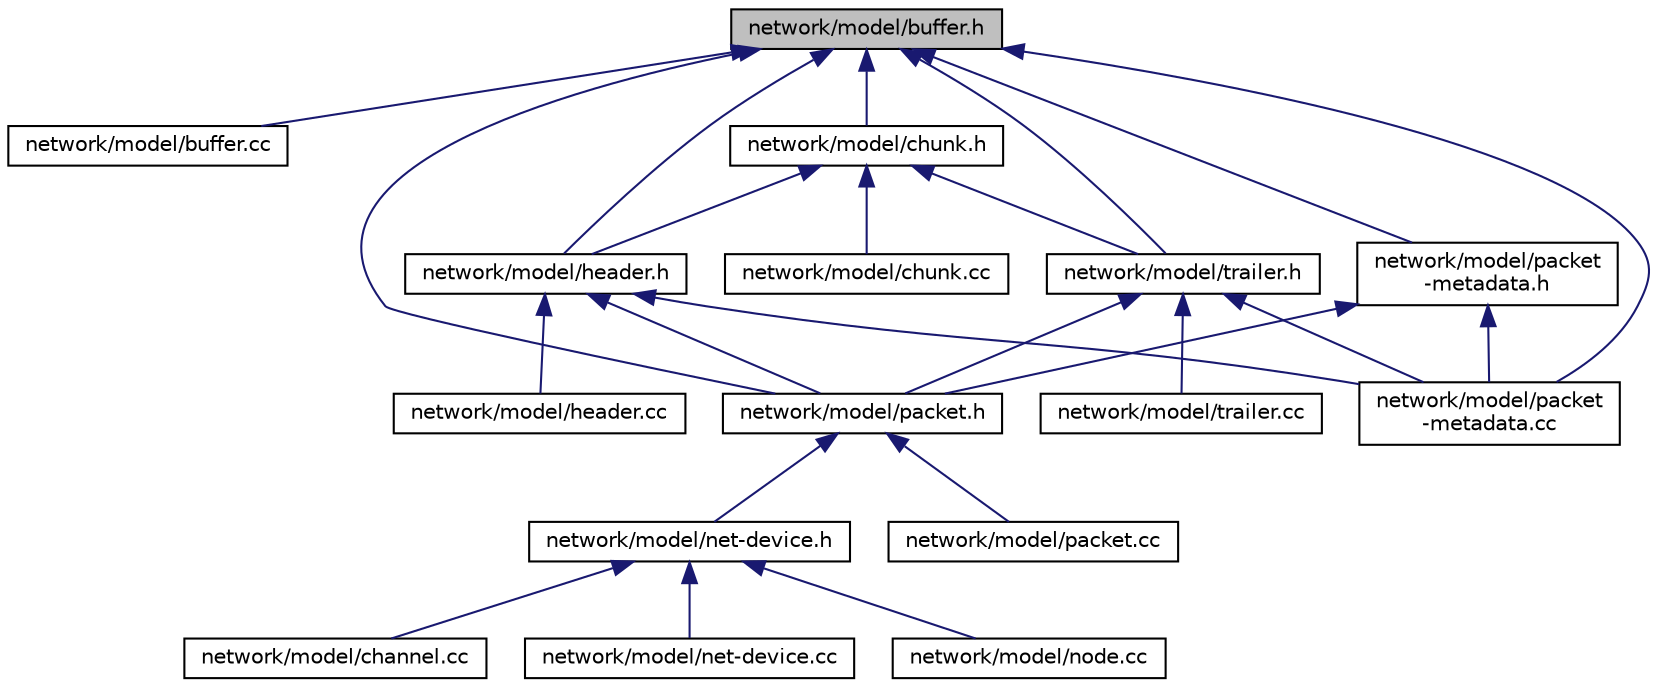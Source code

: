 digraph "network/model/buffer.h"
{
  edge [fontname="Helvetica",fontsize="10",labelfontname="Helvetica",labelfontsize="10"];
  node [fontname="Helvetica",fontsize="10",shape=record];
  Node1 [label="network/model/buffer.h",height=0.2,width=0.4,color="black", fillcolor="grey75", style="filled", fontcolor="black"];
  Node1 -> Node2 [dir="back",color="midnightblue",fontsize="10",style="solid"];
  Node2 [label="network/model/buffer.cc",height=0.2,width=0.4,color="black", fillcolor="white", style="filled",URL="$da/d44/buffer_8cc.html"];
  Node1 -> Node3 [dir="back",color="midnightblue",fontsize="10",style="solid"];
  Node3 [label="network/model/packet.h",height=0.2,width=0.4,color="black", fillcolor="white", style="filled",URL="$d3/d76/packet_8h.html"];
  Node3 -> Node4 [dir="back",color="midnightblue",fontsize="10",style="solid"];
  Node4 [label="network/model/net-device.h",height=0.2,width=0.4,color="black", fillcolor="white", style="filled",URL="$d5/dd3/net-device_8h.html"];
  Node4 -> Node5 [dir="back",color="midnightblue",fontsize="10",style="solid"];
  Node5 [label="network/model/channel.cc",height=0.2,width=0.4,color="black", fillcolor="white", style="filled",URL="$d5/ddb/channel_8cc.html"];
  Node4 -> Node6 [dir="back",color="midnightblue",fontsize="10",style="solid"];
  Node6 [label="network/model/net-device.cc",height=0.2,width=0.4,color="black", fillcolor="white", style="filled",URL="$d5/def/net-device_8cc.html"];
  Node4 -> Node7 [dir="back",color="midnightblue",fontsize="10",style="solid"];
  Node7 [label="network/model/node.cc",height=0.2,width=0.4,color="black", fillcolor="white", style="filled",URL="$dc/dfd/node_8cc.html"];
  Node3 -> Node8 [dir="back",color="midnightblue",fontsize="10",style="solid"];
  Node8 [label="network/model/packet.cc",height=0.2,width=0.4,color="black", fillcolor="white", style="filled",URL="$d0/d7e/packet_8cc.html"];
  Node1 -> Node9 [dir="back",color="midnightblue",fontsize="10",style="solid"];
  Node9 [label="network/model/chunk.h",height=0.2,width=0.4,color="black", fillcolor="white", style="filled",URL="$dd/dd5/chunk_8h.html"];
  Node9 -> Node10 [dir="back",color="midnightblue",fontsize="10",style="solid"];
  Node10 [label="network/model/header.h",height=0.2,width=0.4,color="black", fillcolor="white", style="filled",URL="$df/dcb/header_8h.html"];
  Node10 -> Node3 [dir="back",color="midnightblue",fontsize="10",style="solid"];
  Node10 -> Node11 [dir="back",color="midnightblue",fontsize="10",style="solid"];
  Node11 [label="network/model/header.cc",height=0.2,width=0.4,color="black", fillcolor="white", style="filled",URL="$d0/da6/header_8cc.html"];
  Node10 -> Node12 [dir="back",color="midnightblue",fontsize="10",style="solid"];
  Node12 [label="network/model/packet\l-metadata.cc",height=0.2,width=0.4,color="black", fillcolor="white", style="filled",URL="$d3/d53/packet-metadata_8cc.html"];
  Node9 -> Node13 [dir="back",color="midnightblue",fontsize="10",style="solid"];
  Node13 [label="network/model/trailer.h",height=0.2,width=0.4,color="black", fillcolor="white", style="filled",URL="$df/d51/trailer_8h.html"];
  Node13 -> Node3 [dir="back",color="midnightblue",fontsize="10",style="solid"];
  Node13 -> Node12 [dir="back",color="midnightblue",fontsize="10",style="solid"];
  Node13 -> Node14 [dir="back",color="midnightblue",fontsize="10",style="solid"];
  Node14 [label="network/model/trailer.cc",height=0.2,width=0.4,color="black", fillcolor="white", style="filled",URL="$d0/d0b/trailer_8cc.html"];
  Node9 -> Node15 [dir="back",color="midnightblue",fontsize="10",style="solid"];
  Node15 [label="network/model/chunk.cc",height=0.2,width=0.4,color="black", fillcolor="white", style="filled",URL="$d6/dab/chunk_8cc.html"];
  Node1 -> Node10 [dir="back",color="midnightblue",fontsize="10",style="solid"];
  Node1 -> Node13 [dir="back",color="midnightblue",fontsize="10",style="solid"];
  Node1 -> Node16 [dir="back",color="midnightblue",fontsize="10",style="solid"];
  Node16 [label="network/model/packet\l-metadata.h",height=0.2,width=0.4,color="black", fillcolor="white", style="filled",URL="$d8/db2/packet-metadata_8h.html"];
  Node16 -> Node3 [dir="back",color="midnightblue",fontsize="10",style="solid"];
  Node16 -> Node12 [dir="back",color="midnightblue",fontsize="10",style="solid"];
  Node1 -> Node12 [dir="back",color="midnightblue",fontsize="10",style="solid"];
}
